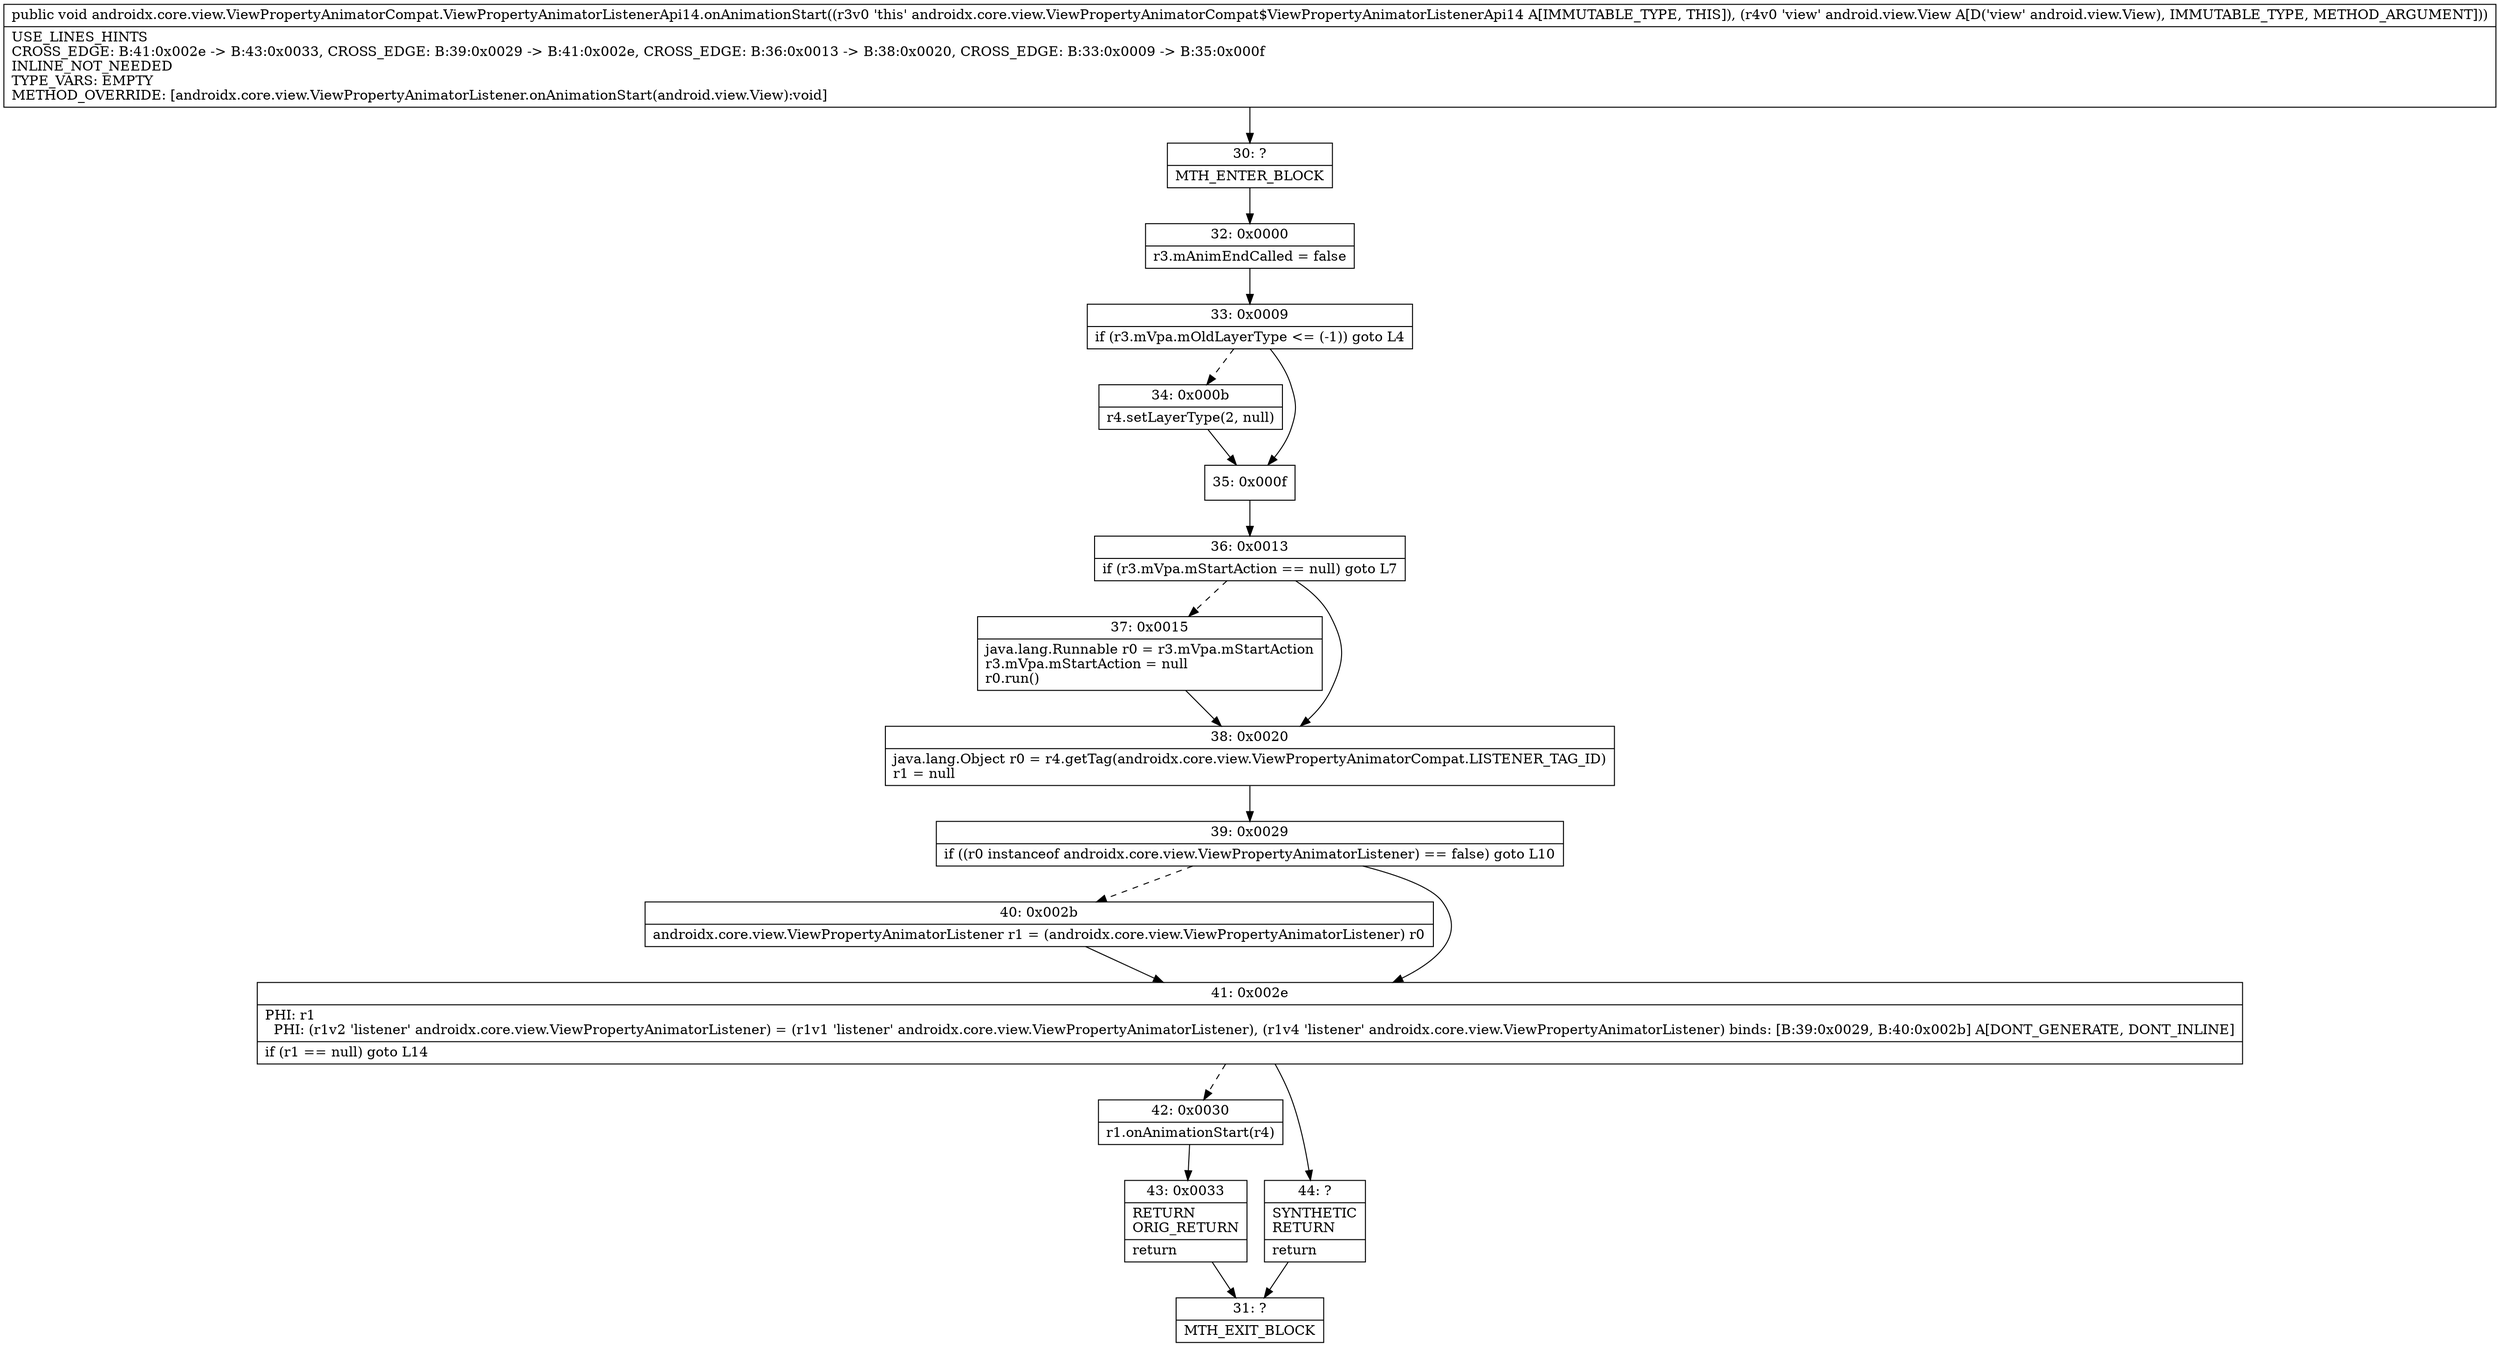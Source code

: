digraph "CFG forandroidx.core.view.ViewPropertyAnimatorCompat.ViewPropertyAnimatorListenerApi14.onAnimationStart(Landroid\/view\/View;)V" {
Node_30 [shape=record,label="{30\:\ ?|MTH_ENTER_BLOCK\l}"];
Node_32 [shape=record,label="{32\:\ 0x0000|r3.mAnimEndCalled = false\l}"];
Node_33 [shape=record,label="{33\:\ 0x0009|if (r3.mVpa.mOldLayerType \<= (\-1)) goto L4\l}"];
Node_34 [shape=record,label="{34\:\ 0x000b|r4.setLayerType(2, null)\l}"];
Node_35 [shape=record,label="{35\:\ 0x000f}"];
Node_36 [shape=record,label="{36\:\ 0x0013|if (r3.mVpa.mStartAction == null) goto L7\l}"];
Node_37 [shape=record,label="{37\:\ 0x0015|java.lang.Runnable r0 = r3.mVpa.mStartAction\lr3.mVpa.mStartAction = null\lr0.run()\l}"];
Node_38 [shape=record,label="{38\:\ 0x0020|java.lang.Object r0 = r4.getTag(androidx.core.view.ViewPropertyAnimatorCompat.LISTENER_TAG_ID)\lr1 = null\l}"];
Node_39 [shape=record,label="{39\:\ 0x0029|if ((r0 instanceof androidx.core.view.ViewPropertyAnimatorListener) == false) goto L10\l}"];
Node_40 [shape=record,label="{40\:\ 0x002b|androidx.core.view.ViewPropertyAnimatorListener r1 = (androidx.core.view.ViewPropertyAnimatorListener) r0\l}"];
Node_41 [shape=record,label="{41\:\ 0x002e|PHI: r1 \l  PHI: (r1v2 'listener' androidx.core.view.ViewPropertyAnimatorListener) = (r1v1 'listener' androidx.core.view.ViewPropertyAnimatorListener), (r1v4 'listener' androidx.core.view.ViewPropertyAnimatorListener) binds: [B:39:0x0029, B:40:0x002b] A[DONT_GENERATE, DONT_INLINE]\l|if (r1 == null) goto L14\l}"];
Node_42 [shape=record,label="{42\:\ 0x0030|r1.onAnimationStart(r4)\l}"];
Node_43 [shape=record,label="{43\:\ 0x0033|RETURN\lORIG_RETURN\l|return\l}"];
Node_31 [shape=record,label="{31\:\ ?|MTH_EXIT_BLOCK\l}"];
Node_44 [shape=record,label="{44\:\ ?|SYNTHETIC\lRETURN\l|return\l}"];
MethodNode[shape=record,label="{public void androidx.core.view.ViewPropertyAnimatorCompat.ViewPropertyAnimatorListenerApi14.onAnimationStart((r3v0 'this' androidx.core.view.ViewPropertyAnimatorCompat$ViewPropertyAnimatorListenerApi14 A[IMMUTABLE_TYPE, THIS]), (r4v0 'view' android.view.View A[D('view' android.view.View), IMMUTABLE_TYPE, METHOD_ARGUMENT]))  | USE_LINES_HINTS\lCROSS_EDGE: B:41:0x002e \-\> B:43:0x0033, CROSS_EDGE: B:39:0x0029 \-\> B:41:0x002e, CROSS_EDGE: B:36:0x0013 \-\> B:38:0x0020, CROSS_EDGE: B:33:0x0009 \-\> B:35:0x000f\lINLINE_NOT_NEEDED\lTYPE_VARS: EMPTY\lMETHOD_OVERRIDE: [androidx.core.view.ViewPropertyAnimatorListener.onAnimationStart(android.view.View):void]\l}"];
MethodNode -> Node_30;Node_30 -> Node_32;
Node_32 -> Node_33;
Node_33 -> Node_34[style=dashed];
Node_33 -> Node_35;
Node_34 -> Node_35;
Node_35 -> Node_36;
Node_36 -> Node_37[style=dashed];
Node_36 -> Node_38;
Node_37 -> Node_38;
Node_38 -> Node_39;
Node_39 -> Node_40[style=dashed];
Node_39 -> Node_41;
Node_40 -> Node_41;
Node_41 -> Node_42[style=dashed];
Node_41 -> Node_44;
Node_42 -> Node_43;
Node_43 -> Node_31;
Node_44 -> Node_31;
}

